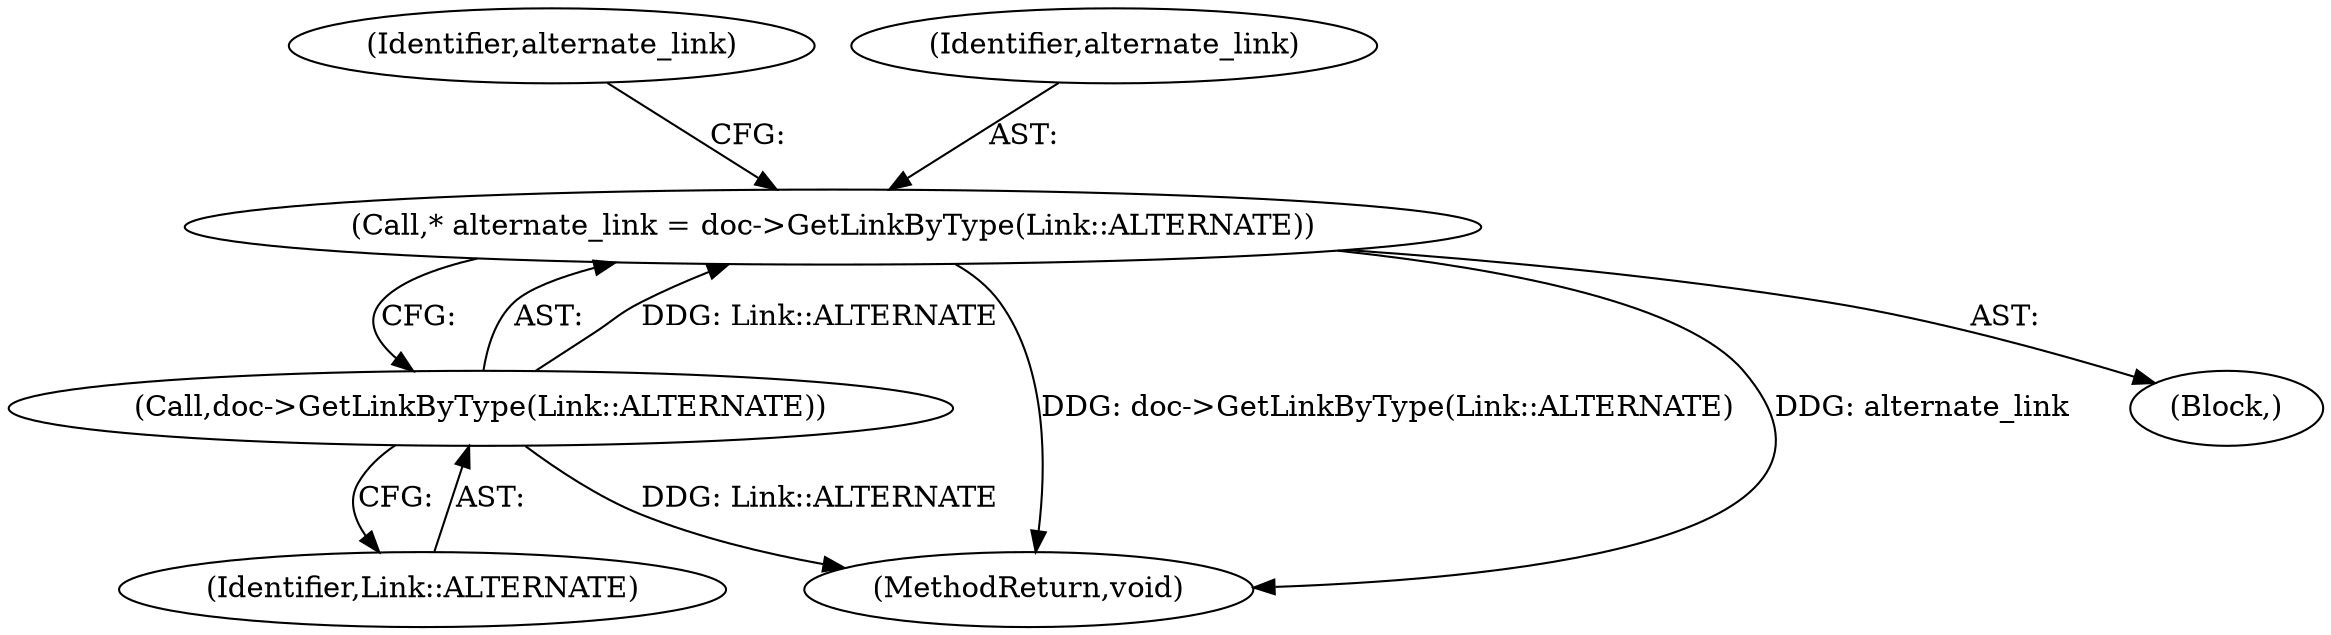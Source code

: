 digraph "0_Chrome_dd3b6fe574edad231c01c78e4647a74c38dc4178_5@pointer" {
"1000157" [label="(Call,* alternate_link = doc->GetLinkByType(Link::ALTERNATE))"];
"1000159" [label="(Call,doc->GetLinkByType(Link::ALTERNATE))"];
"1000162" [label="(Identifier,alternate_link)"];
"1000166" [label="(MethodReturn,void)"];
"1000160" [label="(Identifier,Link::ALTERNATE)"];
"1000159" [label="(Call,doc->GetLinkByType(Link::ALTERNATE))"];
"1000158" [label="(Identifier,alternate_link)"];
"1000157" [label="(Call,* alternate_link = doc->GetLinkByType(Link::ALTERNATE))"];
"1000102" [label="(Block,)"];
"1000157" -> "1000102"  [label="AST: "];
"1000157" -> "1000159"  [label="CFG: "];
"1000158" -> "1000157"  [label="AST: "];
"1000159" -> "1000157"  [label="AST: "];
"1000162" -> "1000157"  [label="CFG: "];
"1000157" -> "1000166"  [label="DDG: doc->GetLinkByType(Link::ALTERNATE)"];
"1000157" -> "1000166"  [label="DDG: alternate_link"];
"1000159" -> "1000157"  [label="DDG: Link::ALTERNATE"];
"1000159" -> "1000160"  [label="CFG: "];
"1000160" -> "1000159"  [label="AST: "];
"1000159" -> "1000166"  [label="DDG: Link::ALTERNATE"];
}
